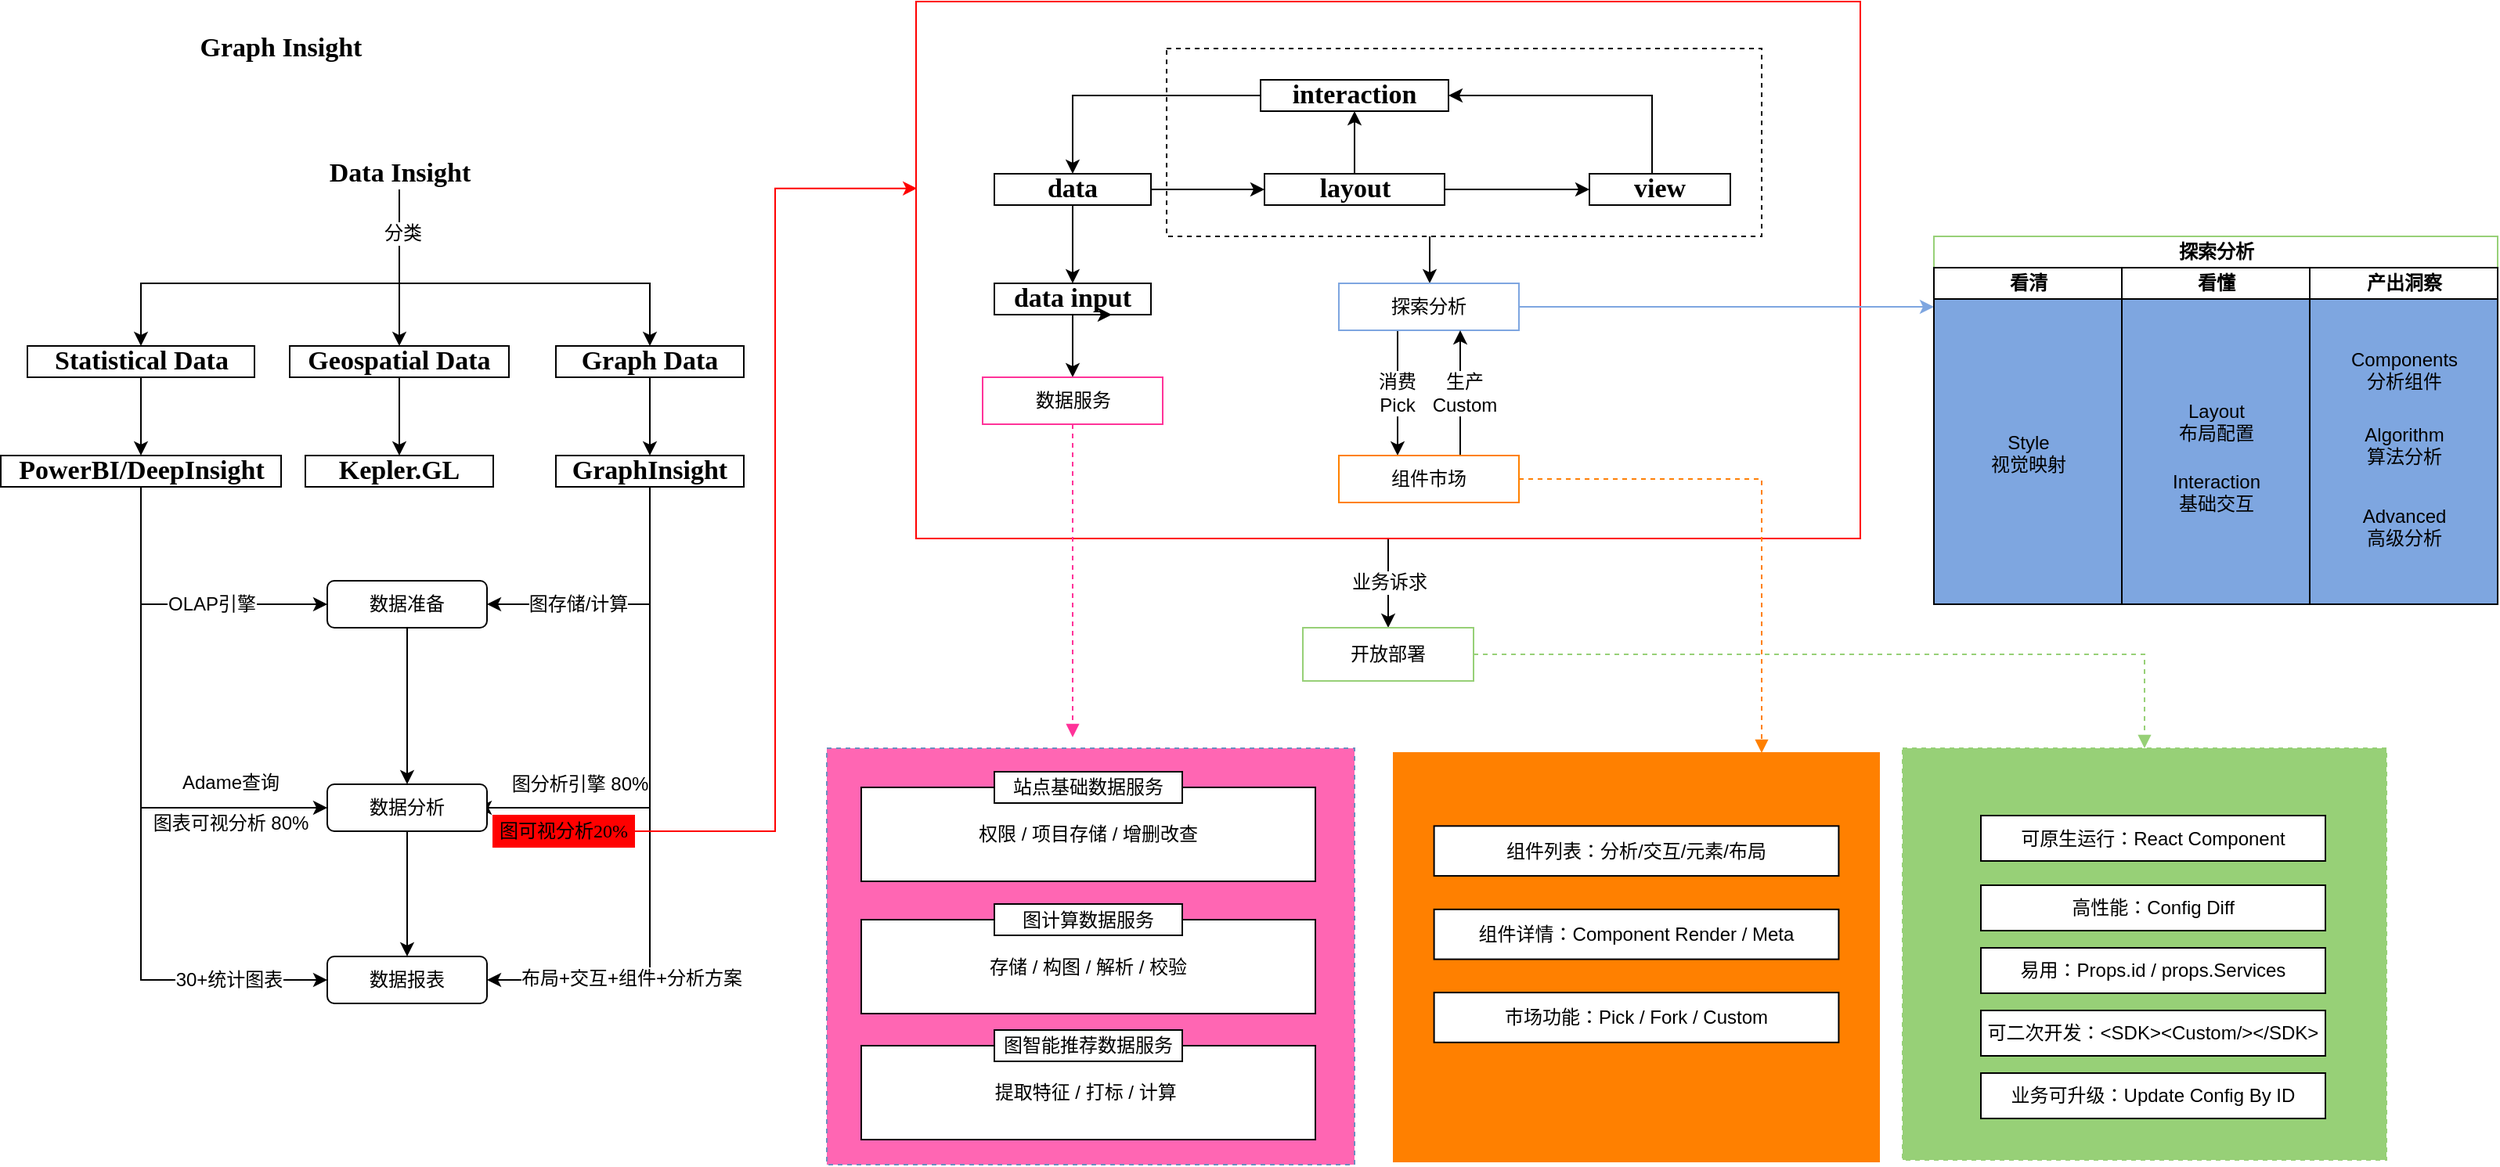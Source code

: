 <mxfile version="12.2.4" pages="1"><diagram id="kGef_nUvl7ccXnx8tOnq" name="Page-1"><mxGraphModel dx="1577" dy="977" grid="1" gridSize="10" guides="1" tooltips="1" connect="1" arrows="1" fold="1" page="1" pageScale="1" pageWidth="827" pageHeight="1169" math="0" shadow="0"><root><mxCell id="0"/><mxCell id="1" parent="0"/><mxCell id="211" value="" style="edgeStyle=orthogonalEdgeStyle;rounded=0;orthogonalLoop=1;jettySize=auto;html=1;" parent="1" source="209" target="210" edge="1"><mxGeometry relative="1" as="geometry"/></mxCell><mxCell id="214" value="&lt;font color=&quot;#000000&quot;&gt;业务诉求&lt;/font&gt;" style="text;html=1;resizable=0;points=[];align=center;verticalAlign=middle;labelBackgroundColor=#ffffff;fontColor=#97D077;" parent="211" vertex="1" connectable="0"><mxGeometry x="-0.383" y="2" relative="1" as="geometry"><mxPoint x="-2" y="10" as="offset"/></mxGeometry></mxCell><mxCell id="209" value="" style="rounded=0;whiteSpace=wrap;html=1;strokeColor=#FF0000;" parent="1" vertex="1"><mxGeometry x="600" y="120" width="603" height="343" as="geometry"/></mxCell><mxCell id="324" value="" style="edgeStyle=orthogonalEdgeStyle;rounded=0;orthogonalLoop=1;jettySize=auto;html=1;dashed=1;startArrow=none;startFill=0;endArrow=block;endFill=1;strokeColor=#97D077;fontColor=#000000;" parent="1" source="210" target="323" edge="1"><mxGeometry relative="1" as="geometry"><Array as="points"><mxPoint x="1290" y="537"/><mxPoint x="1290" y="537"/></Array></mxGeometry></mxCell><mxCell id="210" value="&lt;font color=&quot;#000000&quot;&gt;开放部署&lt;/font&gt;" style="rounded=0;whiteSpace=wrap;html=1;strokeColor=#97D077;fillColor=#FFFFFF;fontColor=#97D077;" parent="1" vertex="1"><mxGeometry x="847" y="520" width="109" height="34" as="geometry"/></mxCell><mxCell id="172" value="" style="edgeStyle=orthogonalEdgeStyle;rounded=0;orthogonalLoop=1;jettySize=auto;html=1;" parent="1" source="170" target="171" edge="1"><mxGeometry relative="1" as="geometry"><Array as="points"><mxPoint x="928" y="280"/><mxPoint x="928" y="280"/></Array></mxGeometry></mxCell><mxCell id="170" value="" style="rounded=0;whiteSpace=wrap;html=1;strokeColor=#000000;dashed=1;" parent="1" vertex="1"><mxGeometry x="760" y="150" width="380" height="120" as="geometry"/></mxCell><mxCell id="205" value="" style="edgeStyle=orthogonalEdgeStyle;rounded=0;orthogonalLoop=1;jettySize=auto;html=1;" parent="1" source="171" target="204" edge="1"><mxGeometry relative="1" as="geometry"><Array as="points"><mxPoint x="907.5" y="370"/><mxPoint x="907.5" y="370"/></Array></mxGeometry></mxCell><mxCell id="207" value="消费&lt;br&gt;Pick" style="text;html=1;resizable=0;points=[];align=center;verticalAlign=middle;labelBackgroundColor=#ffffff;" parent="205" vertex="1" connectable="0"><mxGeometry y="-13" relative="1" as="geometry"><mxPoint x="12" as="offset"/></mxGeometry></mxCell><mxCell id="216" value="" style="edgeStyle=orthogonalEdgeStyle;rounded=0;orthogonalLoop=1;jettySize=auto;html=1;fontColor=#97D077;strokeColor=#7EA6E0;" parent="1" source="171" edge="1"><mxGeometry relative="1" as="geometry"><mxPoint x="1250" y="315" as="targetPoint"/><Array as="points"><mxPoint x="1250" y="315"/></Array></mxGeometry></mxCell><mxCell id="171" value="&lt;font color=&quot;#000000&quot;&gt;探索分析&lt;/font&gt;" style="rounded=0;whiteSpace=wrap;html=1;strokeColor=#7EA6E0;fillColor=#FFFFFF;fontColor=#7EA6E0;" parent="1" vertex="1"><mxGeometry x="870" y="300" width="115" height="30" as="geometry"/></mxCell><mxCell id="206" style="edgeStyle=orthogonalEdgeStyle;rounded=0;orthogonalLoop=1;jettySize=auto;html=1;" parent="1" source="204" target="171" edge="1"><mxGeometry relative="1" as="geometry"><Array as="points"><mxPoint x="947.5" y="370"/><mxPoint x="947.5" y="370"/></Array></mxGeometry></mxCell><mxCell id="208" value="生产&lt;br&gt;Custom" style="text;html=1;resizable=0;points=[];align=center;verticalAlign=middle;labelBackgroundColor=#ffffff;" parent="206" vertex="1" connectable="0"><mxGeometry x="0.333" y="-1" relative="1" as="geometry"><mxPoint x="1" y="13" as="offset"/></mxGeometry></mxCell><mxCell id="299" value="" style="edgeStyle=orthogonalEdgeStyle;rounded=0;orthogonalLoop=1;jettySize=auto;html=1;dashed=1;startArrow=none;startFill=0;endArrow=block;endFill=1;strokeColor=#FF8000;fontColor=#000000;" parent="1" source="204" target="298" edge="1"><mxGeometry relative="1" as="geometry"><Array as="points"><mxPoint x="1140" y="425"/></Array></mxGeometry></mxCell><mxCell id="204" value="&lt;font color=&quot;#000000&quot;&gt;组件市场&lt;/font&gt;" style="rounded=0;whiteSpace=wrap;html=1;strokeColor=#FF8000;fillColor=#FFFFFF;fontColor=#FF8000;" parent="1" vertex="1"><mxGeometry x="870" y="410" width="115" height="30" as="geometry"/></mxCell><mxCell id="103" value="&lt;font face=&quot;Comic Sans MS&quot; size=&quot;1&quot;&gt;&lt;b style=&quot;font-size: 17px&quot;&gt;Graph Insight&lt;/b&gt;&lt;/font&gt;" style="text;html=1;strokeColor=none;fillColor=none;align=center;verticalAlign=middle;whiteSpace=wrap;rounded=0;" parent="1" vertex="1"><mxGeometry x="105" y="140" width="179" height="20" as="geometry"/></mxCell><mxCell id="121" style="edgeStyle=orthogonalEdgeStyle;rounded=0;orthogonalLoop=1;jettySize=auto;html=1;" parent="1" source="108" target="118" edge="1"><mxGeometry relative="1" as="geometry"/></mxCell><mxCell id="132" style="edgeStyle=orthogonalEdgeStyle;rounded=0;orthogonalLoop=1;jettySize=auto;html=1;entryX=0.5;entryY=0;entryDx=0;entryDy=0;" parent="1" source="108" target="117" edge="1"><mxGeometry relative="1" as="geometry"><Array as="points"><mxPoint x="270" y="300"/><mxPoint x="105" y="300"/></Array></mxGeometry></mxCell><mxCell id="134" style="edgeStyle=orthogonalEdgeStyle;rounded=0;orthogonalLoop=1;jettySize=auto;html=1;" parent="1" source="108" target="119" edge="1"><mxGeometry relative="1" as="geometry"><Array as="points"><mxPoint x="270" y="300"/><mxPoint x="430" y="300"/></Array></mxGeometry></mxCell><mxCell id="135" value="分类" style="text;html=1;resizable=0;points=[];align=center;verticalAlign=middle;labelBackgroundColor=#ffffff;" parent="134" vertex="1" connectable="0"><mxGeometry x="-0.785" y="2" relative="1" as="geometry"><mxPoint as="offset"/></mxGeometry></mxCell><mxCell id="108" value="&lt;font face=&quot;Comic Sans MS&quot; size=&quot;1&quot;&gt;&lt;b style=&quot;font-size: 17px&quot;&gt;Data Insight&lt;/b&gt;&lt;/font&gt;" style="text;html=1;strokeColor=none;fillColor=none;align=center;verticalAlign=middle;whiteSpace=wrap;rounded=0;" parent="1" vertex="1"><mxGeometry x="180.5" y="220" width="179" height="20" as="geometry"/></mxCell><mxCell id="124" value="" style="edgeStyle=orthogonalEdgeStyle;rounded=0;orthogonalLoop=1;jettySize=auto;html=1;" parent="1" source="117" target="123" edge="1"><mxGeometry relative="1" as="geometry"/></mxCell><mxCell id="117" value="&lt;font face=&quot;Comic Sans MS&quot; size=&quot;1&quot;&gt;&lt;b style=&quot;font-size: 17px&quot;&gt;Statistical Data&lt;/b&gt;&lt;/font&gt;" style="text;html=1;strokeColor=#000000;fillColor=none;align=center;verticalAlign=middle;whiteSpace=wrap;rounded=0;" parent="1" vertex="1"><mxGeometry x="32.5" y="340" width="145" height="20" as="geometry"/></mxCell><mxCell id="141" style="edgeStyle=orthogonalEdgeStyle;rounded=0;orthogonalLoop=1;jettySize=auto;html=1;entryX=0;entryY=0.5;entryDx=0;entryDy=0;" parent="1" source="123" target="140" edge="1"><mxGeometry relative="1" as="geometry"><Array as="points"><mxPoint x="105" y="505"/></Array></mxGeometry></mxCell><mxCell id="145" value="OLAP引擎" style="text;html=1;resizable=0;points=[];align=center;verticalAlign=middle;labelBackgroundColor=#ffffff;" parent="141" vertex="1" connectable="0"><mxGeometry x="-0.242" y="28" relative="1" as="geometry"><mxPoint x="17" y="1" as="offset"/></mxGeometry></mxCell><mxCell id="149" style="edgeStyle=orthogonalEdgeStyle;rounded=0;orthogonalLoop=1;jettySize=auto;html=1;entryX=0;entryY=0.5;entryDx=0;entryDy=0;" parent="1" source="123" target="147" edge="1"><mxGeometry relative="1" as="geometry"><Array as="points"><mxPoint x="105" y="635"/></Array></mxGeometry></mxCell><mxCell id="158" style="edgeStyle=orthogonalEdgeStyle;rounded=0;orthogonalLoop=1;jettySize=auto;html=1;entryX=0;entryY=0.5;entryDx=0;entryDy=0;" parent="1" source="123" target="155" edge="1"><mxGeometry relative="1" as="geometry"><Array as="points"><mxPoint x="105" y="745"/></Array></mxGeometry></mxCell><mxCell id="159" value="30+统计图表" style="text;html=1;resizable=0;points=[];align=center;verticalAlign=middle;labelBackgroundColor=#ffffff;" parent="158" vertex="1" connectable="0"><mxGeometry x="0.458" y="37" relative="1" as="geometry"><mxPoint x="54" y="37" as="offset"/></mxGeometry></mxCell><mxCell id="123" value="&lt;font face=&quot;Comic Sans MS&quot;&gt;&lt;span style=&quot;font-size: 17px&quot;&gt;&lt;b&gt;PowerBI/DeepInsight&lt;/b&gt;&lt;/span&gt;&lt;/font&gt;" style="text;html=1;strokeColor=#000000;fillColor=none;align=center;verticalAlign=middle;whiteSpace=wrap;rounded=0;" parent="1" vertex="1"><mxGeometry x="15.5" y="410" width="179" height="20" as="geometry"/></mxCell><mxCell id="126" value="" style="edgeStyle=orthogonalEdgeStyle;rounded=0;orthogonalLoop=1;jettySize=auto;html=1;" parent="1" source="118" target="125" edge="1"><mxGeometry relative="1" as="geometry"/></mxCell><mxCell id="118" value="&lt;font face=&quot;Comic Sans MS&quot; size=&quot;1&quot;&gt;&lt;b style=&quot;font-size: 17px&quot;&gt;Geospatial Data&lt;/b&gt;&lt;/font&gt;" style="text;html=1;strokeColor=#000000;fillColor=none;align=center;verticalAlign=middle;whiteSpace=wrap;rounded=0;" parent="1" vertex="1"><mxGeometry x="200" y="340" width="140" height="20" as="geometry"/></mxCell><mxCell id="125" value="&lt;font face=&quot;Comic Sans MS&quot;&gt;&lt;span style=&quot;font-size: 17px&quot;&gt;&lt;b&gt;Kepler.GL&lt;br&gt;&lt;/b&gt;&lt;/span&gt;&lt;/font&gt;" style="text;html=1;strokeColor=#000000;fillColor=none;align=center;verticalAlign=middle;whiteSpace=wrap;rounded=0;" parent="1" vertex="1"><mxGeometry x="210" y="410" width="120" height="20" as="geometry"/></mxCell><mxCell id="128" value="" style="edgeStyle=orthogonalEdgeStyle;rounded=0;orthogonalLoop=1;jettySize=auto;html=1;" parent="1" source="119" target="127" edge="1"><mxGeometry relative="1" as="geometry"/></mxCell><mxCell id="119" value="&lt;font face=&quot;Comic Sans MS&quot; size=&quot;1&quot;&gt;&lt;b style=&quot;font-size: 17px&quot;&gt;Graph Data&lt;/b&gt;&lt;/font&gt;" style="text;html=1;strokeColor=#000000;fillColor=none;align=center;verticalAlign=middle;whiteSpace=wrap;rounded=0;" parent="1" vertex="1"><mxGeometry x="370" y="340" width="120" height="20" as="geometry"/></mxCell><mxCell id="143" style="edgeStyle=orthogonalEdgeStyle;rounded=0;orthogonalLoop=1;jettySize=auto;html=1;entryX=1;entryY=0.5;entryDx=0;entryDy=0;" parent="1" source="127" target="140" edge="1"><mxGeometry relative="1" as="geometry"><Array as="points"><mxPoint x="430" y="505"/></Array></mxGeometry></mxCell><mxCell id="144" value="图存储/计算" style="text;html=1;resizable=0;points=[];align=center;verticalAlign=middle;labelBackgroundColor=#ffffff;" parent="143" vertex="1" connectable="0"><mxGeometry x="0.471" relative="1" as="geometry"><mxPoint x="10" as="offset"/></mxGeometry></mxCell><mxCell id="152" style="edgeStyle=orthogonalEdgeStyle;rounded=0;orthogonalLoop=1;jettySize=auto;html=1;" parent="1" source="127" edge="1"><mxGeometry relative="1" as="geometry"><mxPoint x="320" y="635" as="targetPoint"/><Array as="points"><mxPoint x="430" y="635"/><mxPoint x="321" y="635"/></Array></mxGeometry></mxCell><mxCell id="153" value="图分析引擎 80%" style="text;html=1;resizable=0;points=[];align=center;verticalAlign=middle;labelBackgroundColor=#ffffff;" parent="152" vertex="1" connectable="0"><mxGeometry x="0.666" y="1" relative="1" as="geometry"><mxPoint x="12" y="-16" as="offset"/></mxGeometry></mxCell><mxCell id="161" style="edgeStyle=orthogonalEdgeStyle;rounded=0;orthogonalLoop=1;jettySize=auto;html=1;entryX=1;entryY=0.5;entryDx=0;entryDy=0;" parent="1" source="127" target="155" edge="1"><mxGeometry relative="1" as="geometry"><Array as="points"><mxPoint x="430" y="745"/></Array></mxGeometry></mxCell><mxCell id="127" value="&lt;font face=&quot;Comic Sans MS&quot; size=&quot;1&quot;&gt;&lt;b style=&quot;font-size: 17px&quot;&gt;GraphInsight&lt;/b&gt;&lt;/font&gt;" style="text;html=1;strokeColor=#000000;fillColor=none;align=center;verticalAlign=middle;whiteSpace=wrap;rounded=0;" parent="1" vertex="1"><mxGeometry x="370" y="410" width="120" height="20" as="geometry"/></mxCell><mxCell id="148" value="" style="edgeStyle=orthogonalEdgeStyle;rounded=0;orthogonalLoop=1;jettySize=auto;html=1;" parent="1" source="140" target="147" edge="1"><mxGeometry relative="1" as="geometry"/></mxCell><mxCell id="140" value="数据准备" style="rounded=1;whiteSpace=wrap;html=1;strokeColor=#000000;" parent="1" vertex="1"><mxGeometry x="224" y="490" width="102" height="30" as="geometry"/></mxCell><mxCell id="156" value="" style="edgeStyle=orthogonalEdgeStyle;rounded=0;orthogonalLoop=1;jettySize=auto;html=1;" parent="1" source="147" target="155" edge="1"><mxGeometry relative="1" as="geometry"/></mxCell><mxCell id="147" value="数据分析" style="rounded=1;whiteSpace=wrap;html=1;strokeColor=#000000;" parent="1" vertex="1"><mxGeometry x="224" y="620" width="102" height="30" as="geometry"/></mxCell><mxCell id="155" value="数据报表" style="rounded=1;whiteSpace=wrap;html=1;strokeColor=#000000;" parent="1" vertex="1"><mxGeometry x="224" y="730" width="102" height="30" as="geometry"/></mxCell><mxCell id="151" value="Adame查询" style="text;html=1;resizable=0;points=[];align=center;verticalAlign=middle;labelBackgroundColor=#ffffff;" parent="1" vertex="1" connectable="0"><mxGeometry x="175" y="584" as="geometry"><mxPoint x="-13" y="35" as="offset"/></mxGeometry></mxCell><mxCell id="160" value="图表可视分析 80%" style="text;html=1;resizable=0;points=[];align=center;verticalAlign=middle;labelBackgroundColor=#ffffff;" parent="1" vertex="1" connectable="0"><mxGeometry x="175" y="610" as="geometry"><mxPoint x="-13" y="35" as="offset"/></mxGeometry></mxCell><mxCell id="162" value="布局+交互+组件+分析方案" style="text;html=1;resizable=0;points=[];align=center;verticalAlign=middle;labelBackgroundColor=#ffffff;" parent="1" vertex="1" connectable="0"><mxGeometry x="400" y="757" as="geometry"><mxPoint x="18" y="-13" as="offset"/></mxGeometry></mxCell><mxCell id="174" style="edgeStyle=orthogonalEdgeStyle;rounded=0;orthogonalLoop=1;jettySize=auto;html=1;entryX=0;entryY=0.5;entryDx=0;entryDy=0;" parent="1" source="163" target="164" edge="1"><mxGeometry relative="1" as="geometry"/></mxCell><mxCell id="190" value="" style="edgeStyle=orthogonalEdgeStyle;rounded=0;orthogonalLoop=1;jettySize=auto;html=1;" parent="1" source="163" target="189" edge="1"><mxGeometry relative="1" as="geometry"/></mxCell><mxCell id="163" value="&lt;font face=&quot;Comic Sans MS&quot; size=&quot;1&quot;&gt;&lt;b style=&quot;font-size: 17px&quot;&gt;data&lt;/b&gt;&lt;/font&gt;" style="text;html=1;strokeColor=#000000;fillColor=none;align=center;verticalAlign=middle;whiteSpace=wrap;rounded=0;" parent="1" vertex="1"><mxGeometry x="650" y="230" width="100" height="20" as="geometry"/></mxCell><mxCell id="192" value="" style="edgeStyle=orthogonalEdgeStyle;rounded=0;orthogonalLoop=1;jettySize=auto;html=1;entryX=0.5;entryY=0;entryDx=0;entryDy=0;" parent="1" source="189" target="193" edge="1"><mxGeometry relative="1" as="geometry"><mxPoint x="700" y="410" as="targetPoint"/></mxGeometry></mxCell><mxCell id="189" value="&lt;font face=&quot;Comic Sans MS&quot; size=&quot;1&quot;&gt;&lt;b style=&quot;font-size: 17px&quot;&gt;data input&lt;/b&gt;&lt;/font&gt;" style="text;html=1;strokeColor=#000000;fillColor=none;align=center;verticalAlign=middle;whiteSpace=wrap;rounded=0;" parent="1" vertex="1"><mxGeometry x="650" y="300" width="100" height="20" as="geometry"/></mxCell><mxCell id="175" style="edgeStyle=orthogonalEdgeStyle;rounded=0;orthogonalLoop=1;jettySize=auto;html=1;entryX=0;entryY=0.5;entryDx=0;entryDy=0;" parent="1" source="164" target="166" edge="1"><mxGeometry relative="1" as="geometry"><mxPoint x="940" y="240" as="targetPoint"/></mxGeometry></mxCell><mxCell id="187" style="edgeStyle=orthogonalEdgeStyle;rounded=0;orthogonalLoop=1;jettySize=auto;html=1;entryX=0.5;entryY=1;entryDx=0;entryDy=0;" parent="1" source="164" target="184" edge="1"><mxGeometry relative="1" as="geometry"/></mxCell><mxCell id="164" value="&lt;font face=&quot;Comic Sans MS&quot; size=&quot;1&quot;&gt;&lt;b style=&quot;font-size: 17px&quot;&gt;layout&lt;/b&gt;&lt;/font&gt;" style="text;html=1;strokeColor=#000000;fillColor=none;align=center;verticalAlign=middle;whiteSpace=wrap;rounded=0;" parent="1" vertex="1"><mxGeometry x="822.5" y="230" width="115" height="20" as="geometry"/></mxCell><mxCell id="180" style="edgeStyle=orthogonalEdgeStyle;rounded=0;orthogonalLoop=1;jettySize=auto;html=1;" parent="1" source="184" edge="1"><mxGeometry relative="1" as="geometry"><mxPoint x="700" y="230" as="targetPoint"/><Array as="points"><mxPoint x="700" y="180"/><mxPoint x="700" y="230"/></Array></mxGeometry></mxCell><mxCell id="166" value="&lt;font face=&quot;Comic Sans MS&quot; size=&quot;1&quot;&gt;&lt;b style=&quot;font-size: 17px&quot;&gt;view&lt;/b&gt;&lt;/font&gt;" style="text;html=1;strokeColor=#000000;fillColor=none;align=center;verticalAlign=middle;whiteSpace=wrap;rounded=0;" parent="1" vertex="1"><mxGeometry x="1030" y="230" width="90" height="20" as="geometry"/></mxCell><mxCell id="184" value="&lt;font face=&quot;Comic Sans MS&quot;&gt;&lt;span style=&quot;font-size: 17px&quot;&gt;&lt;b&gt;interaction&lt;/b&gt;&lt;/span&gt;&lt;/font&gt;" style="text;html=1;strokeColor=#000000;fillColor=none;align=center;verticalAlign=middle;whiteSpace=wrap;rounded=0;" parent="1" vertex="1"><mxGeometry x="820" y="170" width="120" height="20" as="geometry"/></mxCell><mxCell id="185" style="edgeStyle=orthogonalEdgeStyle;rounded=0;orthogonalLoop=1;jettySize=auto;html=1;" parent="1" source="166" target="184" edge="1"><mxGeometry relative="1" as="geometry"><mxPoint x="1125" y="230" as="sourcePoint"/><mxPoint x="690" y="230" as="targetPoint"/><Array as="points"><mxPoint x="1070" y="180"/></Array></mxGeometry></mxCell><mxCell id="368" style="edgeStyle=orthogonalEdgeStyle;rounded=0;orthogonalLoop=1;jettySize=auto;html=1;dashed=1;startArrow=none;startFill=0;endArrow=block;endFill=1;strokeColor=#FF3399;fontColor=#000000;" parent="1" source="193" edge="1"><mxGeometry relative="1" as="geometry"><mxPoint x="700" y="590" as="targetPoint"/></mxGeometry></mxCell><mxCell id="193" value="&lt;font color=&quot;#000000&quot;&gt;数据服务&lt;/font&gt;" style="rounded=0;whiteSpace=wrap;html=1;strokeColor=#FF3399;fillColor=#FFFFFF;fontColor=#FF3399;" parent="1" vertex="1"><mxGeometry x="642.5" y="360" width="115" height="30" as="geometry"/></mxCell><mxCell id="194" style="edgeStyle=orthogonalEdgeStyle;rounded=0;orthogonalLoop=1;jettySize=auto;html=1;exitX=0.5;exitY=1;exitDx=0;exitDy=0;entryX=0.75;entryY=1;entryDx=0;entryDy=0;" parent="1" source="189" target="189" edge="1"><mxGeometry relative="1" as="geometry"/></mxCell><mxCell id="254" value="" style="group;fillColor=#7EA6E0;strokeColor=#6c8ebf;" parent="1" vertex="1" connectable="0"><mxGeometry x="1250" y="270" width="360" height="235" as="geometry"/></mxCell><mxCell id="238" value="探索分析" style="swimlane;html=1;childLayout=stackLayout;resizeParent=1;resizeParentMax=0;startSize=20;strokeColor=#97D077;fillColor=#FFFFFF;fontColor=#000000;" parent="254" vertex="1"><mxGeometry width="360" height="235" as="geometry"/></mxCell><mxCell id="239" value="看清" style="swimlane;html=1;startSize=20;" parent="238" vertex="1"><mxGeometry y="20" width="120" height="215" as="geometry"/></mxCell><mxCell id="244" value="Style&lt;br&gt;视觉映射" style="text;html=1;fontColor=#000000;align=center;" parent="239" vertex="1"><mxGeometry x="10" y="98" width="100" height="30" as="geometry"/></mxCell><mxCell id="240" value="看懂" style="swimlane;html=1;startSize=20;" parent="238" vertex="1"><mxGeometry x="120" y="20" width="120" height="215" as="geometry"/></mxCell><mxCell id="245" value="Layout&lt;br&gt;布局配置" style="text;html=1;fontColor=#000000;align=center;" parent="240" vertex="1"><mxGeometry x="10" y="77.5" width="100" height="30" as="geometry"/></mxCell><mxCell id="252" value="Interaction&lt;br&gt;基础交互" style="text;html=1;fontColor=#000000;align=center;" parent="240" vertex="1"><mxGeometry x="10" y="122.5" width="100" height="30" as="geometry"/></mxCell><mxCell id="241" value="产出洞察" style="swimlane;html=1;startSize=20;" parent="238" vertex="1"><mxGeometry x="240" y="20" width="120" height="215" as="geometry"/></mxCell><mxCell id="248" value="Components&lt;br&gt;分析组件" style="text;html=1;fontColor=#000000;align=center;" parent="241" vertex="1"><mxGeometry x="10" y="45" width="100" height="30" as="geometry"/></mxCell><mxCell id="249" style="edgeStyle=orthogonalEdgeStyle;rounded=0;orthogonalLoop=1;jettySize=auto;html=1;exitX=0.5;exitY=1;exitDx=0;exitDy=0;strokeColor=#7EA6E0;fontColor=#000000;" parent="241" source="248" target="248" edge="1"><mxGeometry relative="1" as="geometry"/></mxCell><mxCell id="250" value="Algorithm&lt;br&gt;算法分析" style="text;html=1;fontColor=#000000;align=center;" parent="241" vertex="1"><mxGeometry x="10" y="92.5" width="100" height="30" as="geometry"/></mxCell><mxCell id="253" value="Advanced&lt;br&gt;高级分析" style="text;html=1;fontColor=#000000;align=center;" parent="241" vertex="1"><mxGeometry x="10" y="145" width="100" height="30" as="geometry"/></mxCell><mxCell id="257" style="edgeStyle=orthogonalEdgeStyle;rounded=0;orthogonalLoop=1;jettySize=auto;html=1;entryX=0.001;entryY=0.348;entryDx=0;entryDy=0;entryPerimeter=0;strokeColor=#FF0000;fontColor=#000000;" parent="1" source="256" target="209" edge="1"><mxGeometry relative="1" as="geometry"/></mxCell><mxCell id="256" value="&lt;font face=&quot;Comic Sans MS&quot; style=&quot;font-size: 12px&quot;&gt;图可视分析20%&lt;/font&gt;" style="text;html=1;strokeColor=#FF0000;fillColor=#FF0000;align=center;verticalAlign=middle;whiteSpace=wrap;rounded=0;" parent="1" vertex="1"><mxGeometry x="330" y="640" width="90" height="20" as="geometry"/></mxCell><mxCell id="363" value="" style="group" parent="1" vertex="1" connectable="0"><mxGeometry x="543" y="597" width="337" height="266" as="geometry"/></mxCell><mxCell id="296" value="" style="group;fillColor=#FF66B3;strokeColor=#6c8ebf;dashed=1;" parent="363" vertex="1" connectable="0"><mxGeometry width="337" height="266" as="geometry"/></mxCell><mxCell id="289" value="" style="group" parent="363" vertex="1" connectable="0"><mxGeometry x="22" y="15" width="290" height="70" as="geometry"/></mxCell><mxCell id="283" value="权限 / 项目存储 / 增删改查" style="rounded=0;whiteSpace=wrap;html=1;strokeColor=#000000;fillColor=#FFFFFF;fontColor=#000000;" parent="289" vertex="1"><mxGeometry y="10" width="290" height="60" as="geometry"/></mxCell><mxCell id="288" value="站点基础数据服务" style="rounded=0;whiteSpace=wrap;html=1;strokeColor=#000000;fillColor=#FFFFFF;fontColor=#000000;" parent="289" vertex="1"><mxGeometry x="85" width="120" height="20" as="geometry"/></mxCell><mxCell id="290" value="" style="group" parent="363" vertex="1" connectable="0"><mxGeometry x="22" y="99.5" width="290" height="70" as="geometry"/></mxCell><mxCell id="291" value="存储 / 构图 / 解析 / 校验" style="rounded=0;whiteSpace=wrap;html=1;strokeColor=#000000;fillColor=#FFFFFF;fontColor=#000000;" parent="290" vertex="1"><mxGeometry y="10" width="290" height="60" as="geometry"/></mxCell><mxCell id="292" value="图计算数据服务" style="rounded=0;whiteSpace=wrap;html=1;strokeColor=#000000;fillColor=#FFFFFF;fontColor=#000000;" parent="290" vertex="1"><mxGeometry x="85" width="120" height="20" as="geometry"/></mxCell><mxCell id="293" value="" style="group" parent="363" vertex="1" connectable="0"><mxGeometry x="22" y="180" width="290" height="70" as="geometry"/></mxCell><mxCell id="294" value="提取特征 / 打标 / 计算&amp;nbsp;" style="rounded=0;whiteSpace=wrap;html=1;strokeColor=#000000;fillColor=#FFFFFF;fontColor=#000000;" parent="293" vertex="1"><mxGeometry y="10" width="290" height="60" as="geometry"/></mxCell><mxCell id="295" value="图智能推荐数据服务" style="rounded=0;whiteSpace=wrap;html=1;strokeColor=#000000;fillColor=#FFFFFF;fontColor=#000000;" parent="293" vertex="1"><mxGeometry x="85" width="120" height="20" as="geometry"/></mxCell><mxCell id="365" value="" style="group" parent="1" vertex="1" connectable="0"><mxGeometry x="905" y="600" width="310" height="261" as="geometry"/></mxCell><mxCell id="298" value="" style="rounded=0;whiteSpace=wrap;html=1;strokeColor=#FF8000;fillColor=#FF8000;fontColor=#FF8000;" parent="365" vertex="1"><mxGeometry width="310" height="261" as="geometry"/></mxCell><mxCell id="318" value="组件列表：分析/交互/元素/布局" style="rounded=0;whiteSpace=wrap;html=1;strokeColor=#000000;fillColor=#FFFFFF;fontColor=#000000;" parent="365" vertex="1"><mxGeometry x="25.8" y="46.671" width="258.4" height="31.856" as="geometry"/></mxCell><mxCell id="319" value="组件详情：Component Render / Meta" style="rounded=0;whiteSpace=wrap;html=1;strokeColor=#000000;fillColor=#FFFFFF;fontColor=#000000;" parent="365" vertex="1"><mxGeometry x="25.8" y="99.935" width="258.4" height="31.856" as="geometry"/></mxCell><mxCell id="320" value="市场功能：Pick / Fork / Custom" style="rounded=0;whiteSpace=wrap;html=1;strokeColor=#000000;fillColor=#FFFFFF;fontColor=#000000;" parent="365" vertex="1"><mxGeometry x="25.8" y="153.058" width="258.4" height="31.856" as="geometry"/></mxCell><mxCell id="367" value="" style="group" parent="1" vertex="1" connectable="0"><mxGeometry x="1230" y="597" width="309" height="263" as="geometry"/></mxCell><mxCell id="323" value="" style="rounded=0;whiteSpace=wrap;html=1;strokeColor=#97D077;fillColor=#97D077;fontColor=#97D077;dashed=1;" parent="367" vertex="1"><mxGeometry width="309" height="263" as="geometry"/></mxCell><mxCell id="366" value="" style="group" parent="367" vertex="1" connectable="0"><mxGeometry x="50" y="43" width="220" height="193.5" as="geometry"/></mxCell><mxCell id="354" value="可原生运行：React Component" style="rounded=0;whiteSpace=wrap;html=1;strokeColor=#000000;fillColor=#FFFFFF;fontColor=#000000;" parent="366" vertex="1"><mxGeometry width="220" height="29" as="geometry"/></mxCell><mxCell id="355" value="高性能：Config Diff" style="rounded=0;whiteSpace=wrap;html=1;strokeColor=#000000;fillColor=#FFFFFF;fontColor=#000000;" parent="366" vertex="1"><mxGeometry y="44.5" width="220" height="29" as="geometry"/></mxCell><mxCell id="356" value="易用：Props.id / props.Services" style="rounded=0;whiteSpace=wrap;html=1;strokeColor=#000000;fillColor=#FFFFFF;fontColor=#000000;" parent="366" vertex="1"><mxGeometry y="84.5" width="220" height="29" as="geometry"/></mxCell><mxCell id="357" value="可二次开发：&amp;lt;SDK&amp;gt;&amp;lt;Custom/&amp;gt;&amp;lt;/SDK&amp;gt;" style="rounded=0;whiteSpace=wrap;html=1;strokeColor=#000000;fillColor=#FFFFFF;fontColor=#000000;" parent="366" vertex="1"><mxGeometry y="124.5" width="220" height="29" as="geometry"/></mxCell><mxCell id="358" value="业务可升级：Update Config By ID" style="rounded=0;whiteSpace=wrap;html=1;strokeColor=#000000;fillColor=#FFFFFF;fontColor=#000000;" parent="366" vertex="1"><mxGeometry y="164.5" width="220" height="29" as="geometry"/></mxCell></root></mxGraphModel></diagram></mxfile>
